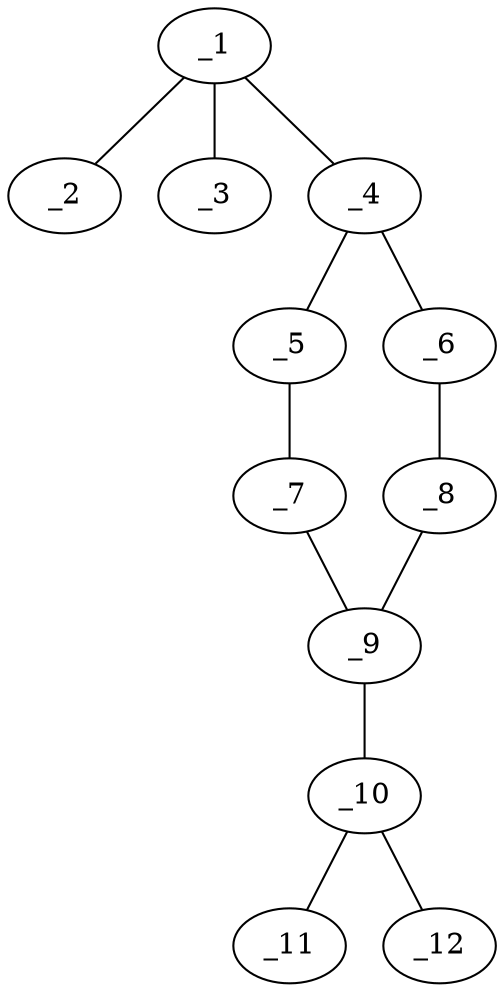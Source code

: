 graph molid54128 {
	_1	 [charge=0,
		chem=1,
		symbol="C  ",
		x="2.866",
		y=2];
	_2	 [charge=0,
		chem=2,
		symbol="O  ",
		x="3.7321",
		y="2.5"];
	_1 -- _2	 [valence=2];
	_3	 [charge=0,
		chem=2,
		symbol="O  ",
		x=2,
		y="2.5"];
	_1 -- _3	 [valence=1];
	_4	 [charge=0,
		chem=1,
		symbol="C  ",
		x="2.866",
		y=1];
	_1 -- _4	 [valence=1];
	_5	 [charge=0,
		chem=1,
		symbol="C  ",
		x=2,
		y="0.5"];
	_4 -- _5	 [valence=1];
	_6	 [charge=0,
		chem=5,
		symbol="S  ",
		x="3.7321",
		y="0.5"];
	_4 -- _6	 [valence=1];
	_7	 [charge=0,
		chem=1,
		symbol="C  ",
		x=2,
		y="-0.5"];
	_5 -- _7	 [valence=1];
	_8	 [charge=0,
		chem=5,
		symbol="S  ",
		x="3.7321",
		y="-0.5"];
	_6 -- _8	 [valence=1];
	_9	 [charge=0,
		chem=1,
		symbol="C  ",
		x="2.866",
		y="-1"];
	_7 -- _9	 [valence=1];
	_8 -- _9	 [valence=1];
	_10	 [charge=0,
		chem=1,
		symbol="C  ",
		x="2.866",
		y="-2"];
	_9 -- _10	 [valence=1];
	_11	 [charge=0,
		chem=2,
		symbol="O  ",
		x=2,
		y="-2.5"];
	_10 -- _11	 [valence=2];
	_12	 [charge=0,
		chem=2,
		symbol="O  ",
		x="3.7321",
		y="-2.5"];
	_10 -- _12	 [valence=1];
}
